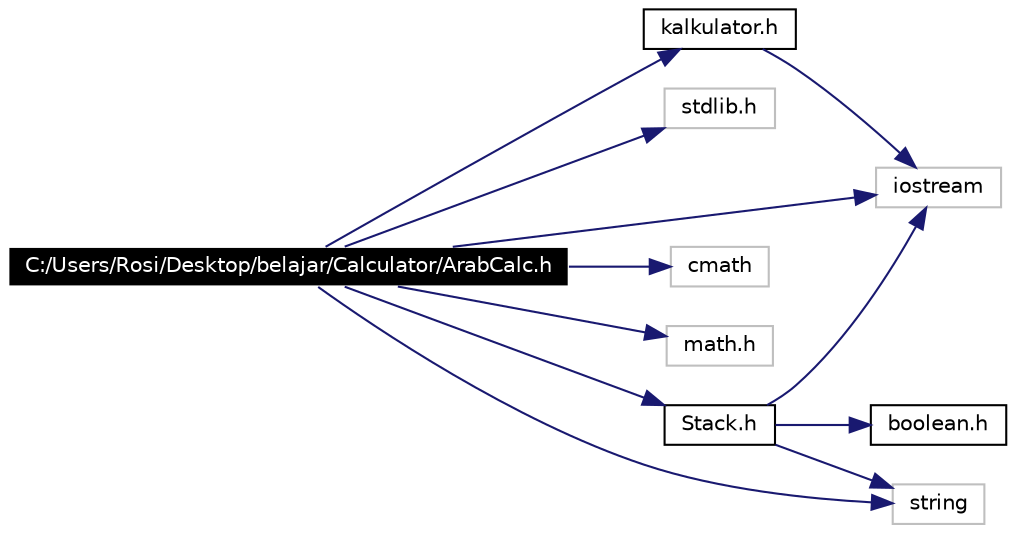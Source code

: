 digraph G
{
  bgcolor="transparent";
  edge [fontname="Helvetica",fontsize=10,labelfontname="Helvetica",labelfontsize=10];
  node [fontname="Helvetica",fontsize=10,shape=record];
  rankdir=LR;
  Node1 [label="C:/Users/Rosi/Desktop/belajar/Calculator/ArabCalc.h",height=0.2,width=0.4,color="white", fillcolor="black", style="filled" fontcolor="white"];
  Node1 -> Node2 [color="midnightblue",fontsize=10,style="solid"];
  Node2 [label="iostream",height=0.2,width=0.4,color="grey75"];
  Node1 -> Node3 [color="midnightblue",fontsize=10,style="solid"];
  Node3 [label="stdlib.h",height=0.2,width=0.4,color="grey75"];
  Node1 -> Node4 [color="midnightblue",fontsize=10,style="solid"];
  Node4 [label="string",height=0.2,width=0.4,color="grey75"];
  Node1 -> Node5 [color="midnightblue",fontsize=10,style="solid"];
  Node5 [label="cmath",height=0.2,width=0.4,color="grey75"];
  Node1 -> Node6 [color="midnightblue",fontsize=10,style="solid"];
  Node6 [label="math.h",height=0.2,width=0.4,color="grey75"];
  Node1 -> Node7 [color="midnightblue",fontsize=10,style="solid"];
  Node7 [label="Stack.h",height=0.2,width=0.4,color="black",URL="$_stack_8h-source.html"];
  Node7 -> Node9 [color="midnightblue",fontsize=10,style="solid"];
  Node9 [label="boolean.h",height=0.2,width=0.4,color="black",URL="$boolean_8h-source.html"];
  Node7 -> Node2 [color="midnightblue",fontsize=10,style="solid"];
  Node7 -> Node4 [color="midnightblue",fontsize=10,style="solid"];
  Node1 -> Node8 [color="midnightblue",fontsize=10,style="solid"];
  Node8 [label="kalkulator.h",height=0.2,width=0.4,color="black",URL="$kalkulator_8h-source.html"];
  Node8 -> Node2 [color="midnightblue",fontsize=10,style="solid"];
}
